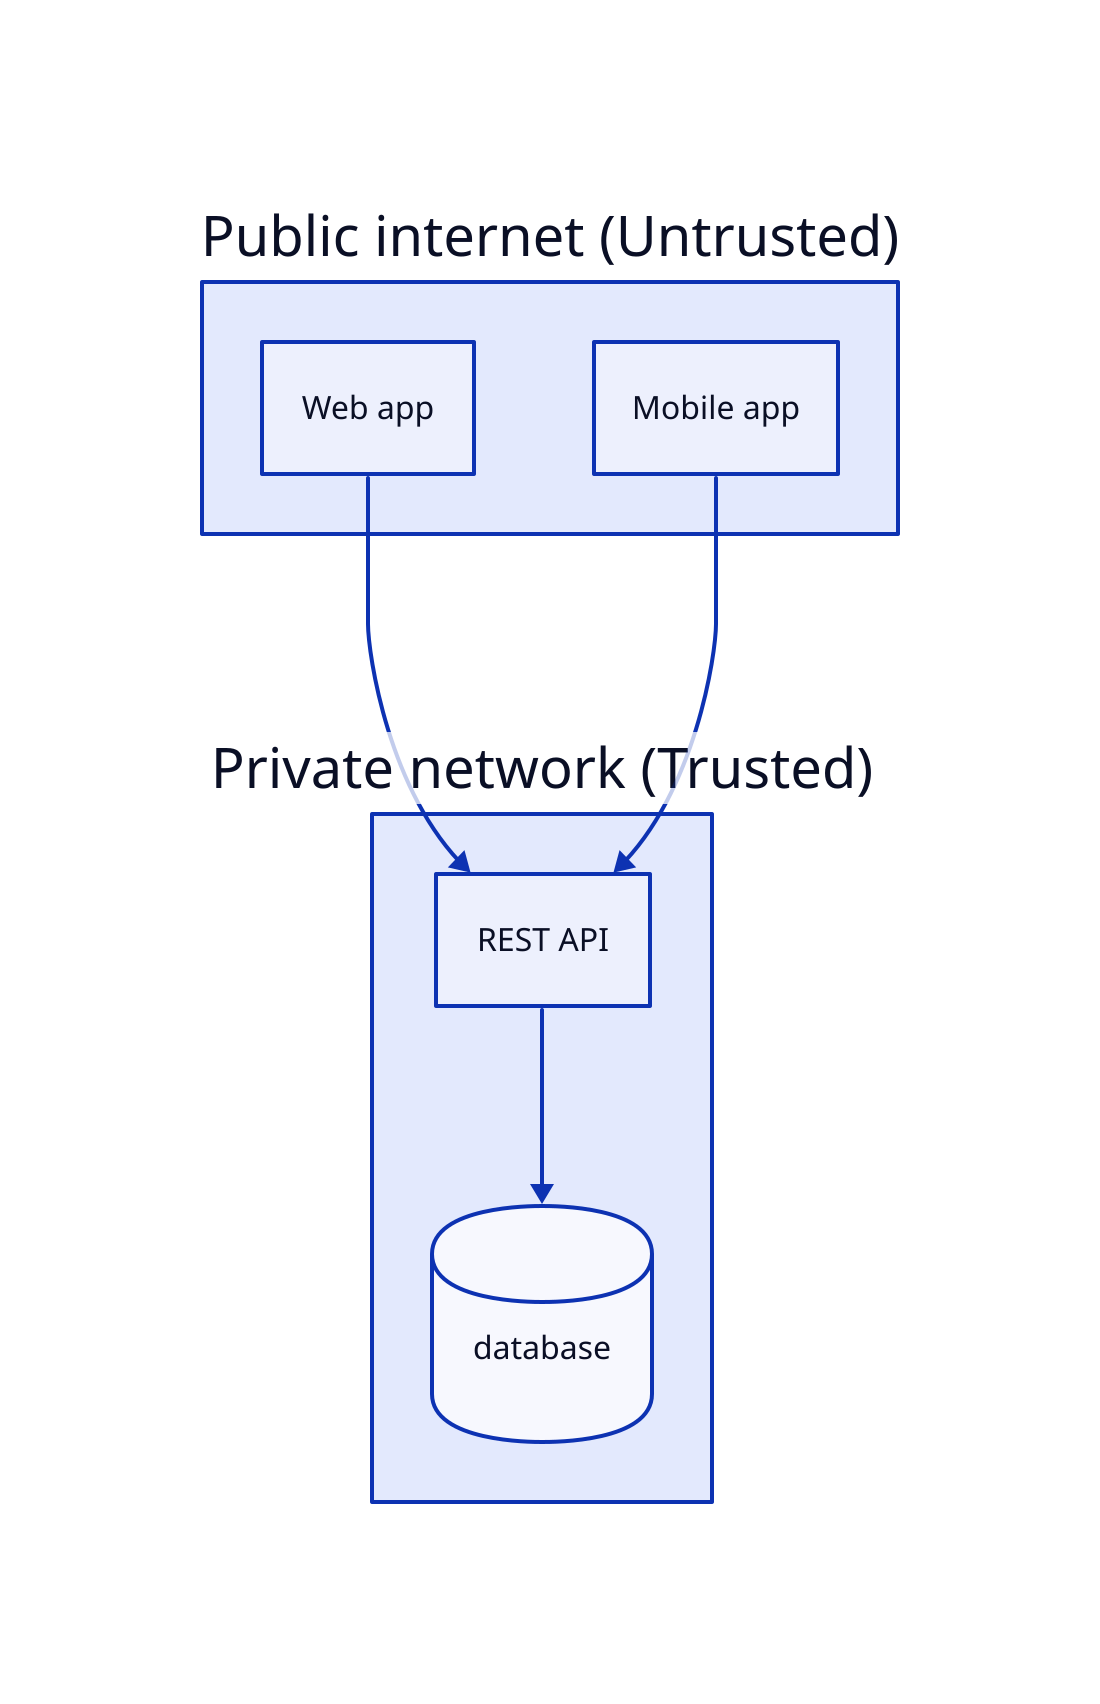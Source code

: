 public: {
    label: "Public internet (Untrusted)"
    web: {
        label: "Web app"
    }
    mobile: {
        label: "Mobile app"
    }
}

private: {
    label:  "Private network (Trusted)"
    api: {
        label: "REST API"
    }
    database: {
        shape: cylinder
    }
}

public.web -> private.api
public.mobile -> private.api
private.api -> private.database 
